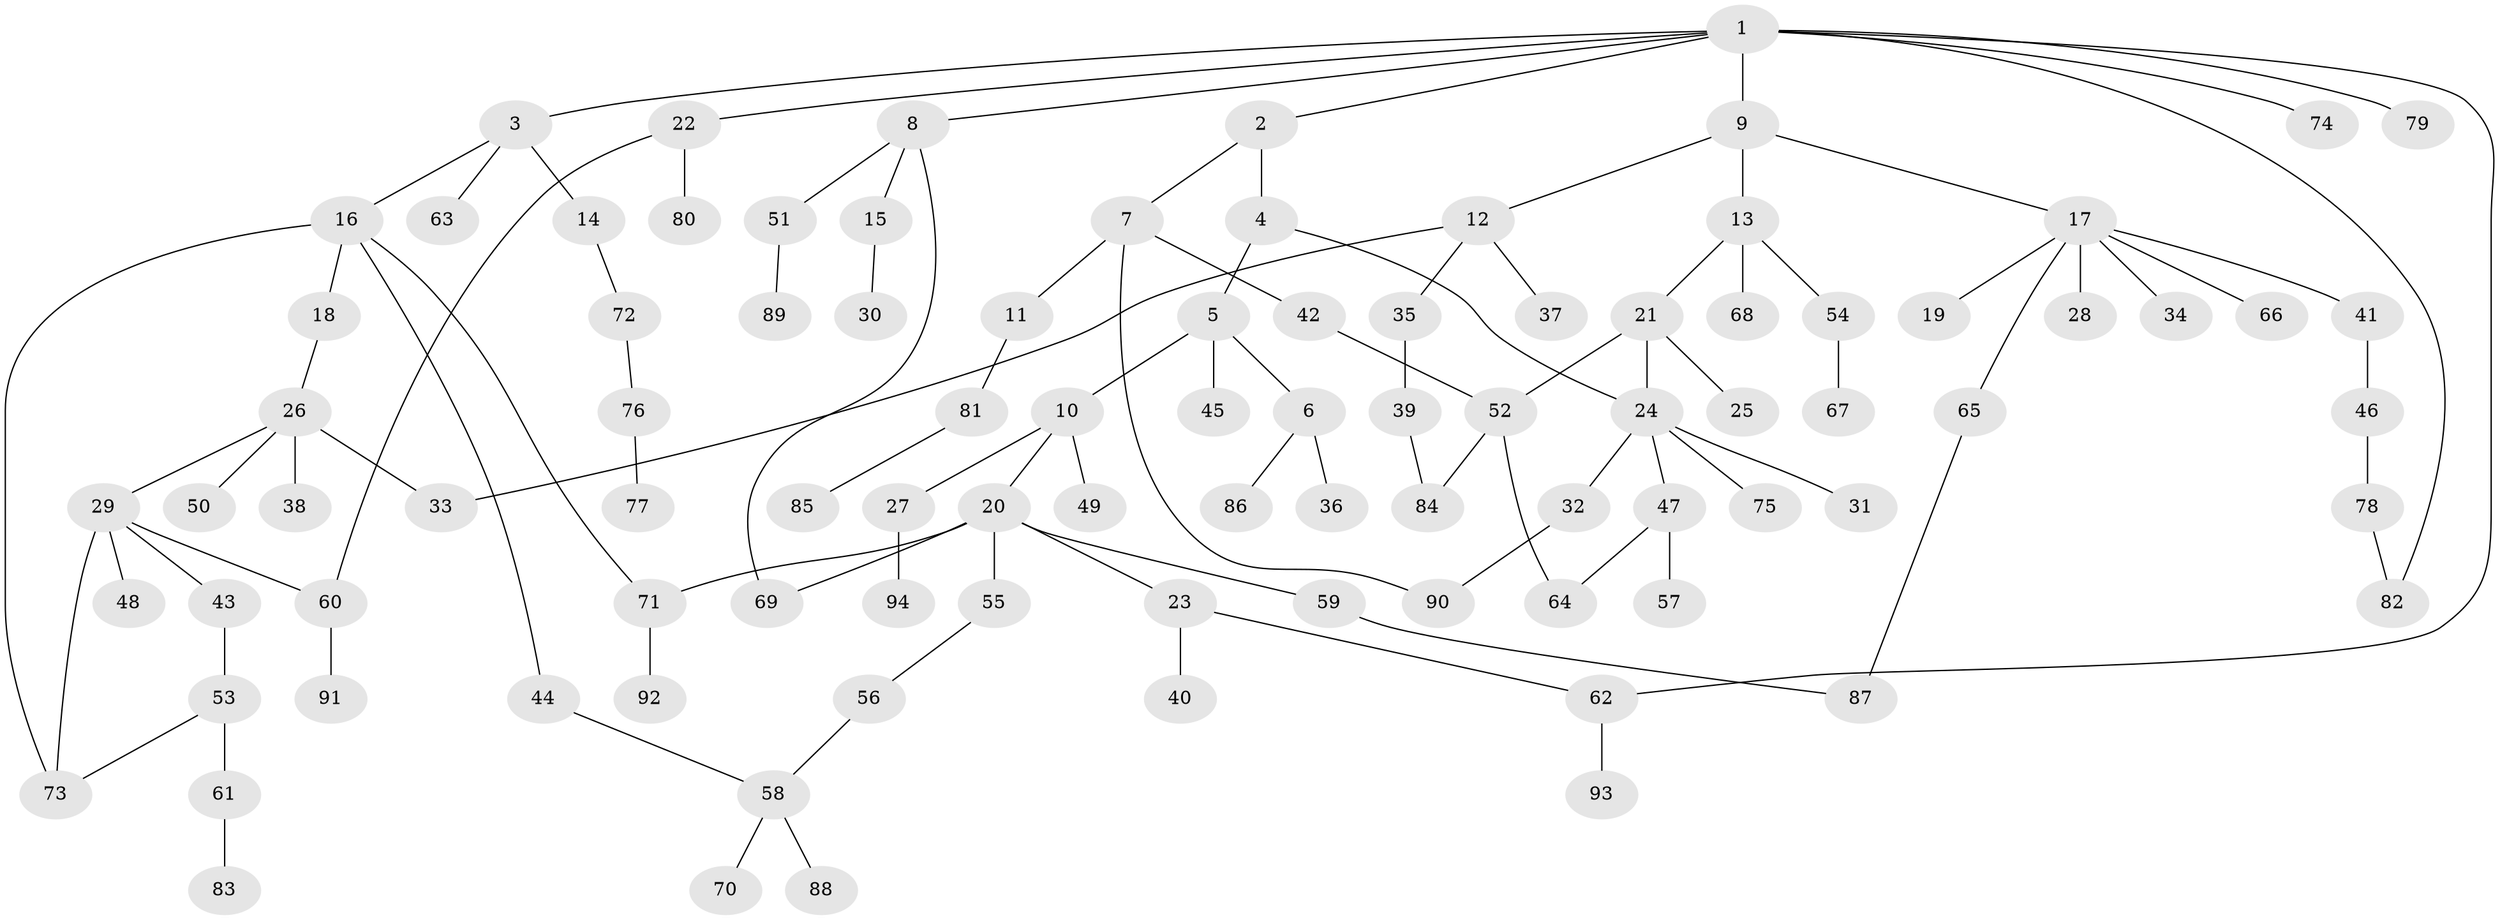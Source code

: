 // coarse degree distribution, {4: 0.15789473684210525, 3: 0.10526315789473684, 2: 0.39473684210526316, 6: 0.07894736842105263, 1: 0.21052631578947367, 5: 0.02631578947368421, 7: 0.02631578947368421}
// Generated by graph-tools (version 1.1) at 2025/36/03/04/25 23:36:00]
// undirected, 94 vertices, 108 edges
graph export_dot {
  node [color=gray90,style=filled];
  1;
  2;
  3;
  4;
  5;
  6;
  7;
  8;
  9;
  10;
  11;
  12;
  13;
  14;
  15;
  16;
  17;
  18;
  19;
  20;
  21;
  22;
  23;
  24;
  25;
  26;
  27;
  28;
  29;
  30;
  31;
  32;
  33;
  34;
  35;
  36;
  37;
  38;
  39;
  40;
  41;
  42;
  43;
  44;
  45;
  46;
  47;
  48;
  49;
  50;
  51;
  52;
  53;
  54;
  55;
  56;
  57;
  58;
  59;
  60;
  61;
  62;
  63;
  64;
  65;
  66;
  67;
  68;
  69;
  70;
  71;
  72;
  73;
  74;
  75;
  76;
  77;
  78;
  79;
  80;
  81;
  82;
  83;
  84;
  85;
  86;
  87;
  88;
  89;
  90;
  91;
  92;
  93;
  94;
  1 -- 2;
  1 -- 3;
  1 -- 8;
  1 -- 9;
  1 -- 22;
  1 -- 62;
  1 -- 74;
  1 -- 79;
  1 -- 82;
  2 -- 4;
  2 -- 7;
  3 -- 14;
  3 -- 16;
  3 -- 63;
  4 -- 5;
  4 -- 24;
  5 -- 6;
  5 -- 10;
  5 -- 45;
  6 -- 36;
  6 -- 86;
  7 -- 11;
  7 -- 42;
  7 -- 90;
  8 -- 15;
  8 -- 51;
  8 -- 69;
  9 -- 12;
  9 -- 13;
  9 -- 17;
  10 -- 20;
  10 -- 27;
  10 -- 49;
  11 -- 81;
  12 -- 35;
  12 -- 37;
  12 -- 33;
  13 -- 21;
  13 -- 54;
  13 -- 68;
  14 -- 72;
  15 -- 30;
  16 -- 18;
  16 -- 44;
  16 -- 71;
  16 -- 73;
  17 -- 19;
  17 -- 28;
  17 -- 34;
  17 -- 41;
  17 -- 65;
  17 -- 66;
  18 -- 26;
  20 -- 23;
  20 -- 55;
  20 -- 59;
  20 -- 71;
  20 -- 69;
  21 -- 25;
  21 -- 52;
  21 -- 24;
  22 -- 60;
  22 -- 80;
  23 -- 40;
  23 -- 62;
  24 -- 31;
  24 -- 32;
  24 -- 47;
  24 -- 75;
  26 -- 29;
  26 -- 33;
  26 -- 38;
  26 -- 50;
  27 -- 94;
  29 -- 43;
  29 -- 48;
  29 -- 73;
  29 -- 60;
  32 -- 90;
  35 -- 39;
  39 -- 84;
  41 -- 46;
  42 -- 52;
  43 -- 53;
  44 -- 58;
  46 -- 78;
  47 -- 57;
  47 -- 64;
  51 -- 89;
  52 -- 64;
  52 -- 84;
  53 -- 61;
  53 -- 73;
  54 -- 67;
  55 -- 56;
  56 -- 58;
  58 -- 70;
  58 -- 88;
  59 -- 87;
  60 -- 91;
  61 -- 83;
  62 -- 93;
  65 -- 87;
  71 -- 92;
  72 -- 76;
  76 -- 77;
  78 -- 82;
  81 -- 85;
}
